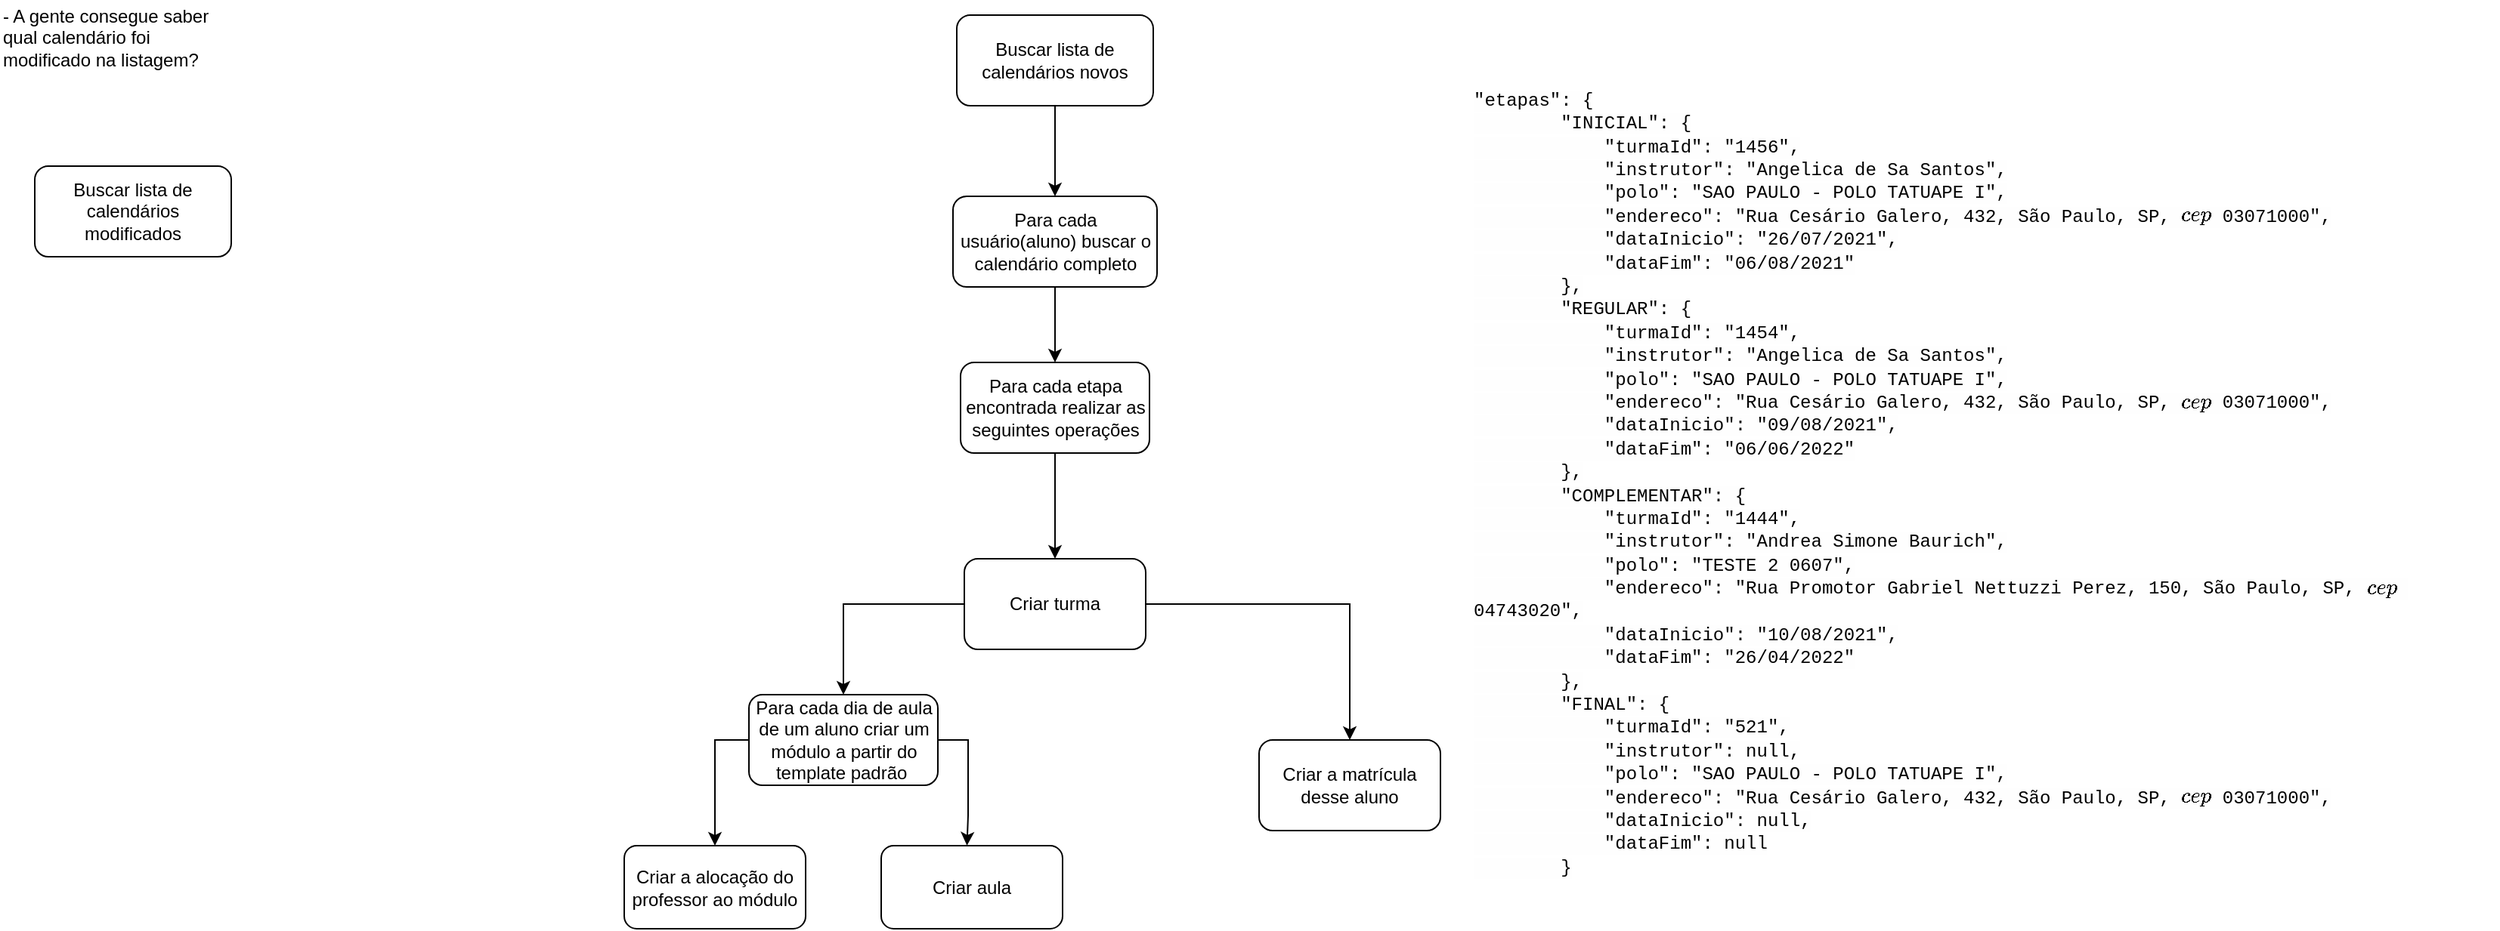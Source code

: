 <mxfile version="26.0.16" pages="2">
  <diagram id="C5RBs43oDa-KdzZeNtuy" name="Page-1">
    <mxGraphModel dx="2062" dy="654" grid="1" gridSize="10" guides="1" tooltips="1" connect="1" arrows="1" fold="1" page="1" pageScale="1" pageWidth="827" pageHeight="1169" math="0" shadow="0">
      <root>
        <mxCell id="WIyWlLk6GJQsqaUBKTNV-0" />
        <mxCell id="WIyWlLk6GJQsqaUBKTNV-1" parent="WIyWlLk6GJQsqaUBKTNV-0" />
        <mxCell id="fZgnt0yr8DJA_-cti_pc-4" value="&lt;div style=&quot;&quot;&gt;&lt;span style=&quot;font-family: Monaco, Menlo, Consolas, &amp;quot;Courier New&amp;quot;, monospace; font-variant-ligatures: none; white-space-collapse: preserve; background-color: rgba(232, 232, 232, 0.04);&quot;&gt;&lt;font style=&quot;color: rgb(0, 0, 0);&quot;&gt;&quot;etapas&quot;: {&lt;br&gt;        &quot;INICIAL&quot;: {&lt;br&gt;            &quot;turmaId&quot;: &quot;1456&quot;,&lt;br&gt;            &quot;instrutor&quot;: &quot;Angelica de Sa Santos&quot;,&lt;br&gt;            &quot;polo&quot;: &quot;SAO PAULO - POLO TATUAPE I&quot;,&lt;br&gt;            &quot;endereco&quot;: &quot;Rua Cesário Galero, 432, São Paulo, SP, `cep` 03071000&quot;,&lt;br&gt;            &quot;dataInicio&quot;: &quot;26/07/2021&quot;,&lt;br&gt;            &quot;dataFim&quot;: &quot;06/08/2021&quot;&lt;br&gt;        },&lt;br&gt;        &quot;REGULAR&quot;: {&lt;br&gt;            &quot;turmaId&quot;: &quot;1454&quot;,&lt;br&gt;            &quot;instrutor&quot;: &quot;Angelica de Sa Santos&quot;,&lt;br&gt;            &quot;polo&quot;: &quot;SAO PAULO - POLO TATUAPE I&quot;,&lt;br&gt;            &quot;endereco&quot;: &quot;Rua Cesário Galero, 432, São Paulo, SP, `cep` 03071000&quot;,&lt;br&gt;            &quot;dataInicio&quot;: &quot;09/08/2021&quot;,&lt;br&gt;            &quot;dataFim&quot;: &quot;06/06/2022&quot;&lt;br&gt;        },&lt;br&gt;        &quot;COMPLEMENTAR&quot;: {&lt;br&gt;            &quot;turmaId&quot;: &quot;1444&quot;,&lt;br&gt;            &quot;instrutor&quot;: &quot;Andrea Simone Baurich&quot;,&lt;br&gt;            &quot;polo&quot;: &quot;TESTE 2 0607&quot;,&lt;br&gt;            &quot;endereco&quot;: &quot;Rua Promotor Gabriel Nettuzzi Perez, 150, São Paulo, SP, `cep` 04743020&quot;,&lt;br&gt;            &quot;dataInicio&quot;: &quot;10/08/2021&quot;,&lt;br&gt;            &quot;dataFim&quot;: &quot;26/04/2022&quot;&lt;br&gt;        },&lt;br&gt;        &quot;FINAL&quot;: {&lt;br&gt;            &quot;turmaId&quot;: &quot;521&quot;,&lt;br&gt;            &quot;instrutor&quot;: null,&lt;br&gt;            &quot;polo&quot;: &quot;SAO PAULO - POLO TATUAPE I&quot;,&lt;br&gt;            &quot;endereco&quot;: &quot;Rua Cesário Galero, 432, São Paulo, SP, `cep` 03071000&quot;,&lt;br&gt;            &quot;dataInicio&quot;: null,&lt;br&gt;            &quot;dataFim&quot;: null&lt;br&gt;        }&lt;/font&gt;&lt;/span&gt;&lt;/div&gt;" style="text;html=1;align=left;verticalAlign=middle;whiteSpace=wrap;rounded=0;" vertex="1" parent="WIyWlLk6GJQsqaUBKTNV-1">
          <mxGeometry x="500" y="150" width="680" height="460" as="geometry" />
        </mxCell>
        <mxCell id="fZgnt0yr8DJA_-cti_pc-8" value="Buscar lista de calendários modificados" style="rounded=1;whiteSpace=wrap;html=1;fontSize=12;glass=0;strokeWidth=1;shadow=0;" vertex="1" parent="WIyWlLk6GJQsqaUBKTNV-1">
          <mxGeometry x="-450" y="170" width="130" height="60" as="geometry" />
        </mxCell>
        <mxCell id="fZgnt0yr8DJA_-cti_pc-9" value="- A gente consegue saber qual calendário foi modificado na listagem?" style="text;html=1;align=left;verticalAlign=middle;whiteSpace=wrap;rounded=0;" vertex="1" parent="WIyWlLk6GJQsqaUBKTNV-1">
          <mxGeometry x="-473" y="60" width="153" height="50" as="geometry" />
        </mxCell>
        <mxCell id="fZgnt0yr8DJA_-cti_pc-26" value="" style="group" vertex="1" connectable="0" parent="WIyWlLk6GJQsqaUBKTNV-1">
          <mxGeometry x="-60" y="70" width="540" height="605" as="geometry" />
        </mxCell>
        <mxCell id="fZgnt0yr8DJA_-cti_pc-10" value="" style="edgeStyle=orthogonalEdgeStyle;rounded=0;orthogonalLoop=1;jettySize=auto;html=1;fontSize=12;" edge="1" parent="fZgnt0yr8DJA_-cti_pc-26" source="WIyWlLk6GJQsqaUBKTNV-3" target="WIyWlLk6GJQsqaUBKTNV-7">
          <mxGeometry relative="1" as="geometry" />
        </mxCell>
        <mxCell id="WIyWlLk6GJQsqaUBKTNV-3" value="Buscar lista de calendários novos" style="rounded=1;whiteSpace=wrap;html=1;fontSize=12;glass=0;strokeWidth=1;shadow=0;" parent="fZgnt0yr8DJA_-cti_pc-26" vertex="1">
          <mxGeometry x="220" width="130" height="60" as="geometry" />
        </mxCell>
        <mxCell id="fZgnt0yr8DJA_-cti_pc-1" value="" style="edgeStyle=orthogonalEdgeStyle;rounded=0;orthogonalLoop=1;jettySize=auto;html=1;fontSize=12;entryX=0.5;entryY=0;entryDx=0;entryDy=0;" edge="1" parent="fZgnt0yr8DJA_-cti_pc-26" source="WIyWlLk6GJQsqaUBKTNV-7" target="fZgnt0yr8DJA_-cti_pc-2">
          <mxGeometry relative="1" as="geometry">
            <mxPoint x="285" y="245" as="targetPoint" />
          </mxGeometry>
        </mxCell>
        <mxCell id="WIyWlLk6GJQsqaUBKTNV-7" value="Para cada usuário(aluno) buscar o calendário completo" style="rounded=1;whiteSpace=wrap;html=1;fontSize=12;glass=0;strokeWidth=1;shadow=0;" parent="fZgnt0yr8DJA_-cti_pc-26" vertex="1">
          <mxGeometry x="217.5" y="120" width="135" height="60" as="geometry" />
        </mxCell>
        <mxCell id="fZgnt0yr8DJA_-cti_pc-15" value="" style="edgeStyle=orthogonalEdgeStyle;rounded=0;orthogonalLoop=1;jettySize=auto;html=1;fontSize=12;" edge="1" parent="fZgnt0yr8DJA_-cti_pc-26" source="fZgnt0yr8DJA_-cti_pc-2" target="fZgnt0yr8DJA_-cti_pc-14">
          <mxGeometry relative="1" as="geometry" />
        </mxCell>
        <mxCell id="fZgnt0yr8DJA_-cti_pc-2" value="Para cada etapa encontrada realizar as seguintes operações" style="rounded=1;whiteSpace=wrap;html=1;glass=0;strokeWidth=1;shadow=0;fontSize=12;" vertex="1" parent="fZgnt0yr8DJA_-cti_pc-26">
          <mxGeometry x="222.5" y="230" width="125" height="60" as="geometry" />
        </mxCell>
        <mxCell id="fZgnt0yr8DJA_-cti_pc-19" value="" style="edgeStyle=orthogonalEdgeStyle;rounded=0;orthogonalLoop=1;jettySize=auto;html=1;exitX=1;exitY=0.5;exitDx=0;exitDy=0;entryX=0.473;entryY=-0.002;entryDx=0;entryDy=0;entryPerimeter=0;" edge="1" parent="fZgnt0yr8DJA_-cti_pc-26" source="fZgnt0yr8DJA_-cti_pc-5" target="fZgnt0yr8DJA_-cti_pc-18">
          <mxGeometry relative="1" as="geometry" />
        </mxCell>
        <mxCell id="fZgnt0yr8DJA_-cti_pc-5" value="Para cada dia de aula de um aluno criar um módulo a partir do template padrão&amp;nbsp;" style="rounded=1;whiteSpace=wrap;html=1;glass=0;strokeWidth=1;shadow=0;fontSize=12;" vertex="1" parent="fZgnt0yr8DJA_-cti_pc-26">
          <mxGeometry x="82.5" y="450" width="125" height="60" as="geometry" />
        </mxCell>
        <mxCell id="fZgnt0yr8DJA_-cti_pc-6" value="Criar a matrícula desse aluno" style="whiteSpace=wrap;html=1;rounded=1;glass=0;strokeWidth=1;shadow=0;fontSize=12;" vertex="1" parent="fZgnt0yr8DJA_-cti_pc-26">
          <mxGeometry x="420" y="480" width="120" height="60" as="geometry" />
        </mxCell>
        <mxCell id="fZgnt0yr8DJA_-cti_pc-11" value="Criar a alocação do professor ao módulo" style="whiteSpace=wrap;html=1;rounded=1;glass=0;strokeWidth=1;shadow=0;fontSize=12;" vertex="1" parent="fZgnt0yr8DJA_-cti_pc-26">
          <mxGeometry y="550" width="120" height="55" as="geometry" />
        </mxCell>
        <mxCell id="fZgnt0yr8DJA_-cti_pc-23" value="" style="edgeStyle=orthogonalEdgeStyle;rounded=0;orthogonalLoop=1;jettySize=auto;html=1;" edge="1" parent="fZgnt0yr8DJA_-cti_pc-26" source="fZgnt0yr8DJA_-cti_pc-14" target="fZgnt0yr8DJA_-cti_pc-5">
          <mxGeometry relative="1" as="geometry" />
        </mxCell>
        <mxCell id="fZgnt0yr8DJA_-cti_pc-25" style="edgeStyle=orthogonalEdgeStyle;rounded=0;orthogonalLoop=1;jettySize=auto;html=1;entryX=0.5;entryY=0;entryDx=0;entryDy=0;" edge="1" parent="fZgnt0yr8DJA_-cti_pc-26" source="fZgnt0yr8DJA_-cti_pc-14" target="fZgnt0yr8DJA_-cti_pc-6">
          <mxGeometry relative="1" as="geometry" />
        </mxCell>
        <mxCell id="fZgnt0yr8DJA_-cti_pc-14" value="Criar turma" style="whiteSpace=wrap;html=1;rounded=1;glass=0;strokeWidth=1;shadow=0;fontSize=12;" vertex="1" parent="fZgnt0yr8DJA_-cti_pc-26">
          <mxGeometry x="225" y="360" width="120" height="60" as="geometry" />
        </mxCell>
        <mxCell id="fZgnt0yr8DJA_-cti_pc-17" style="edgeStyle=orthogonalEdgeStyle;rounded=0;orthogonalLoop=1;jettySize=auto;html=1;entryX=0.5;entryY=0;entryDx=0;entryDy=0;fontSize=12;exitX=0;exitY=0.5;exitDx=0;exitDy=0;" edge="1" parent="fZgnt0yr8DJA_-cti_pc-26" source="fZgnt0yr8DJA_-cti_pc-5" target="fZgnt0yr8DJA_-cti_pc-11">
          <mxGeometry relative="1" as="geometry" />
        </mxCell>
        <mxCell id="fZgnt0yr8DJA_-cti_pc-18" value="Criar aula" style="whiteSpace=wrap;html=1;rounded=1;glass=0;strokeWidth=1;shadow=0;" vertex="1" parent="fZgnt0yr8DJA_-cti_pc-26">
          <mxGeometry x="170" y="550" width="120" height="55" as="geometry" />
        </mxCell>
      </root>
    </mxGraphModel>
  </diagram>
  <diagram id="7BTl-hLj1VCOfUcNxjzp" name="Criar turma">
    <mxGraphModel dx="1313" dy="695" grid="1" gridSize="10" guides="1" tooltips="1" connect="1" arrows="1" fold="1" page="1" pageScale="1" pageWidth="827" pageHeight="1169" math="0" shadow="0">
      <root>
        <mxCell id="0" />
        <mxCell id="1" parent="0" />
        <mxCell id="oWwzNXWZX8qy_XJ1W_rp-1" value="" style="edgeStyle=orthogonalEdgeStyle;rounded=0;orthogonalLoop=1;jettySize=auto;html=1;exitX=1;exitY=0.5;exitDx=0;exitDy=0;entryX=0.473;entryY=-0.002;entryDx=0;entryDy=0;entryPerimeter=0;" edge="1" parent="1" source="oWwzNXWZX8qy_XJ1W_rp-2" target="oWwzNXWZX8qy_XJ1W_rp-9">
          <mxGeometry relative="1" as="geometry" />
        </mxCell>
        <mxCell id="oWwzNXWZX8qy_XJ1W_rp-2" value="Para cada dia de aula criar um módulo a partir do template padrão&amp;nbsp;" style="rounded=1;whiteSpace=wrap;html=1;glass=0;strokeWidth=1;shadow=0;fontSize=12;" vertex="1" parent="1">
          <mxGeometry x="142.5" y="480" width="125" height="60" as="geometry" />
        </mxCell>
        <mxCell id="oWwzNXWZX8qy_XJ1W_rp-3" value="Criar a matrícula desse aluno" style="whiteSpace=wrap;html=1;rounded=1;glass=0;strokeWidth=1;shadow=0;fontSize=12;" vertex="1" parent="1">
          <mxGeometry x="480" y="510" width="120" height="60" as="geometry" />
        </mxCell>
        <mxCell id="oWwzNXWZX8qy_XJ1W_rp-4" value="Criar a alocação do professor ao módulo" style="whiteSpace=wrap;html=1;rounded=1;glass=0;strokeWidth=1;shadow=0;fontSize=12;" vertex="1" parent="1">
          <mxGeometry x="60" y="580" width="120" height="55" as="geometry" />
        </mxCell>
        <mxCell id="oWwzNXWZX8qy_XJ1W_rp-5" value="" style="edgeStyle=orthogonalEdgeStyle;rounded=0;orthogonalLoop=1;jettySize=auto;html=1;" edge="1" parent="1" source="oWwzNXWZX8qy_XJ1W_rp-7" target="oWwzNXWZX8qy_XJ1W_rp-2">
          <mxGeometry relative="1" as="geometry" />
        </mxCell>
        <mxCell id="oWwzNXWZX8qy_XJ1W_rp-6" style="edgeStyle=orthogonalEdgeStyle;rounded=0;orthogonalLoop=1;jettySize=auto;html=1;entryX=0.5;entryY=0;entryDx=0;entryDy=0;" edge="1" parent="1" source="oWwzNXWZX8qy_XJ1W_rp-7" target="oWwzNXWZX8qy_XJ1W_rp-3">
          <mxGeometry relative="1" as="geometry" />
        </mxCell>
        <mxCell id="oWwzNXWZX8qy_XJ1W_rp-7" value="Criar turma" style="whiteSpace=wrap;html=1;rounded=1;glass=0;strokeWidth=1;shadow=0;fontSize=12;" vertex="1" parent="1">
          <mxGeometry x="285" y="390" width="120" height="60" as="geometry" />
        </mxCell>
        <mxCell id="oWwzNXWZX8qy_XJ1W_rp-8" style="edgeStyle=orthogonalEdgeStyle;rounded=0;orthogonalLoop=1;jettySize=auto;html=1;entryX=0.5;entryY=0;entryDx=0;entryDy=0;fontSize=12;exitX=0;exitY=0.5;exitDx=0;exitDy=0;" edge="1" parent="1" source="oWwzNXWZX8qy_XJ1W_rp-2" target="oWwzNXWZX8qy_XJ1W_rp-4">
          <mxGeometry relative="1" as="geometry" />
        </mxCell>
        <mxCell id="oWwzNXWZX8qy_XJ1W_rp-9" value="Criar aula" style="whiteSpace=wrap;html=1;rounded=1;glass=0;strokeWidth=1;shadow=0;" vertex="1" parent="1">
          <mxGeometry x="230" y="580" width="120" height="55" as="geometry" />
        </mxCell>
        <mxCell id="owLKd0Viz0MVUi0V2iUv-1" value="&lt;span style=&quot;font-family: Monaco, Menlo, Consolas, &amp;quot;Courier New&amp;quot;, monospace; font-variant-ligatures: none; white-space-collapse: preserve; background-color: rgba(232, 232, 232, 0.04);&quot;&gt;exemplo de retorno:&lt;br&gt;{&lt;br&gt;    &quot;nome&quot;: &quot;João da Silva Teste &quot;,&lt;br&gt;    &quot;cpf&quot;: &quot;16789101802&quot;,&lt;br&gt;    &quot;email&quot;: &quot;wadja.silva@hotmail.com&quot;,&lt;br&gt;    &quot;nascimento&quot;: &quot;25/08/2002&quot;,&lt;br&gt;    &quot;statusAprendiz&quot;: &quot;ativo&quot;,&lt;br&gt;    &quot;dataInicioContrato&quot;: &quot;26/07/2021&quot;,&lt;br&gt;    &quot;dataFimContrato&quot;: &quot;07/06/2022&quot;,&lt;br&gt;    &quot;cnpj&quot;: &quot;29801520000185&quot;,&lt;br&gt;    &quot;codigoLocal&quot;: &quot;419890&quot;,&lt;br&gt;    &quot;programaId&quot;: &quot;794&quot;,&lt;br&gt;    &quot;programa&quot;: &quot;Comercio e Varejo&quot;,&lt;br&gt;    &quot;tipoCalendario&quot;: &quot;Modelo Padrão&quot;,&lt;br&gt;    &quot;cargaHorariaTeorica&quot;: 400,&lt;br&gt;    &quot;cargaHorariaPratica&quot;: 880,&lt;br&gt;    &quot;etapas&quot;: {&lt;br&gt;        &quot;INICIAL&quot;: {&lt;br&gt;            &quot;turmaId&quot;: &quot;1456&quot;,&lt;br&gt;            &quot;instrutor&quot;: &quot;Angelica de Sa Santos&quot;,&lt;br&gt;            &quot;polo&quot;: &quot;SAO PAULO - POLO TATUAPE I&quot;,&lt;br&gt;            &quot;endereco&quot;: &quot;Rua Cesário Galero, 432, São Paulo, SP, `cep` 03071000&quot;,&lt;br&gt;            &quot;dataInicio&quot;: &quot;26/07/2021&quot;,&lt;br&gt;            &quot;dataFim&quot;: &quot;06/08/2021&quot;&lt;br&gt;        },&lt;br&gt;        &quot;REGULAR&quot;: {&lt;br&gt;            &quot;turmaId&quot;: &quot;1454&quot;,&lt;br&gt;            &quot;instrutor&quot;: &quot;Angelica de Sa Santos&quot;,&lt;br&gt;            &quot;polo&quot;: &quot;SAO PAULO - POLO TATUAPE I&quot;,&lt;br&gt;            &quot;endereco&quot;: &quot;Rua Cesário Galero, 432, São Paulo, SP, `cep` 03071000&quot;,&lt;br&gt;            &quot;dataInicio&quot;: &quot;09/08/2021&quot;,&lt;br&gt;            &quot;dataFim&quot;: &quot;06/06/2022&quot;&lt;br&gt;        },&lt;br&gt;        &quot;COMPLEMENTAR&quot;: {&lt;br&gt;            &quot;turmaId&quot;: &quot;1444&quot;,&lt;br&gt;            &quot;instrutor&quot;: &quot;Andrea Simone Baurich&quot;,&lt;br&gt;            &quot;polo&quot;: &quot;TESTE 2 0607&quot;,&lt;br&gt;            &quot;endereco&quot;: &quot;Rua Promotor Gabriel Nettuzzi Perez, 150, São Paulo, SP, `cep` 04743020&quot;,&lt;br&gt;            &quot;dataInicio&quot;: &quot;10/08/2021&quot;,&lt;br&gt;            &quot;dataFim&quot;: &quot;26/04/2022&quot;&lt;br&gt;        },&lt;br&gt;        &quot;FINAL&quot;: {&lt;br&gt;            &quot;turmaId&quot;: &quot;521&quot;,&lt;br&gt;            &quot;instrutor&quot;: null,&lt;br&gt;            &quot;polo&quot;: &quot;SAO PAULO - POLO TATUAPE I&quot;,&lt;br&gt;            &quot;endereco&quot;: &quot;Rua Cesário Galero, 432, São Paulo, SP, `cep` 03071000&quot;,&lt;br&gt;            &quot;dataInicio&quot;: null,&lt;br&gt;            &quot;dataFim&quot;: null&lt;br&gt;        }&lt;br&gt;    },&lt;br&gt;    &quot;calendario&quot;: {&lt;br&gt;        &quot;2022-07-20&quot;: {&lt;br&gt;            &quot;message&quot;: &quot;Não há calendário nesta data&quot;,&lt;br&gt;            &quot;tipo_descricao&quot;: null,&lt;br&gt;            &quot;turmaId&quot;: null,&lt;br&gt;            &quot;cargaHoraria&quot;: null,&lt;br&gt;            &quot;cargaHorariaReduzida&quot;: false&lt;br&gt;        }&lt;br&gt;    }&lt;br&gt;}&lt;/span&gt;" style="text;html=1;align=left;verticalAlign=middle;whiteSpace=wrap;rounded=0;fontColor=#000000;" vertex="1" parent="1">
          <mxGeometry x="810" y="10" width="720" height="870" as="geometry" />
        </mxCell>
        <mxCell id="7EFRxbz-zzoc5uvEwAoR-2" value="" style="edgeStyle=orthogonalEdgeStyle;rounded=0;orthogonalLoop=1;jettySize=auto;html=1;" edge="1" parent="1" source="owLKd0Viz0MVUi0V2iUv-2" target="7EFRxbz-zzoc5uvEwAoR-1">
          <mxGeometry relative="1" as="geometry" />
        </mxCell>
        <mxCell id="owLKd0Viz0MVUi0V2iUv-2" value="Início" style="ellipse;whiteSpace=wrap;html=1;aspect=fixed;fillColor=#d5e8d4;strokeColor=#82b366;" vertex="1" parent="1">
          <mxGeometry x="405" y="60" width="80" height="80" as="geometry" />
        </mxCell>
        <mxCell id="owLKd0Viz0MVUi0V2iUv-4" value="" style="curved=1;endArrow=classic;html=1;rounded=0;entryX=1;entryY=0.5;entryDx=0;entryDy=0;" edge="1" parent="1" source="owLKd0Viz0MVUi0V2iUv-1" target="owLKd0Viz0MVUi0V2iUv-2">
          <mxGeometry width="50" height="50" relative="1" as="geometry">
            <mxPoint x="690" y="80" as="sourcePoint" />
            <mxPoint x="740" y="30" as="targetPoint" />
            <Array as="points">
              <mxPoint x="740" y="80" />
              <mxPoint x="690" y="30" />
            </Array>
          </mxGeometry>
        </mxCell>
        <mxCell id="7EFRxbz-zzoc5uvEwAoR-4" value="" style="edgeStyle=orthogonalEdgeStyle;rounded=0;orthogonalLoop=1;jettySize=auto;html=1;" edge="1" parent="1" source="7EFRxbz-zzoc5uvEwAoR-1" target="7EFRxbz-zzoc5uvEwAoR-3">
          <mxGeometry relative="1" as="geometry" />
        </mxCell>
        <mxCell id="7EFRxbz-zzoc5uvEwAoR-1" value="Separar cada etapa" style="whiteSpace=wrap;html=1;rounded=1;glass=0;strokeWidth=1;shadow=0;fontSize=12;" vertex="1" parent="1">
          <mxGeometry x="385" y="180" width="120" height="60" as="geometry" />
        </mxCell>
        <mxCell id="7EFRxbz-zzoc5uvEwAoR-6" style="edgeStyle=orthogonalEdgeStyle;rounded=0;orthogonalLoop=1;jettySize=auto;html=1;entryX=0.5;entryY=0;entryDx=0;entryDy=0;" edge="1" parent="1" source="7EFRxbz-zzoc5uvEwAoR-3" target="oWwzNXWZX8qy_XJ1W_rp-7">
          <mxGeometry relative="1" as="geometry">
            <Array as="points">
              <mxPoint x="345" y="310" />
            </Array>
          </mxGeometry>
        </mxCell>
        <mxCell id="7EFRxbz-zzoc5uvEwAoR-7" value="NÃO" style="edgeLabel;html=1;align=center;verticalAlign=middle;resizable=0;points=[];" vertex="1" connectable="0" parent="7EFRxbz-zzoc5uvEwAoR-6">
          <mxGeometry x="-0.504" y="4" relative="1" as="geometry">
            <mxPoint y="-14" as="offset" />
          </mxGeometry>
        </mxCell>
        <mxCell id="7EFRxbz-zzoc5uvEwAoR-3" value="Turma já criada?" style="rhombus;whiteSpace=wrap;html=1;" vertex="1" parent="1">
          <mxGeometry x="405" y="280" width="80" height="80" as="geometry" />
        </mxCell>
      </root>
    </mxGraphModel>
  </diagram>
</mxfile>
